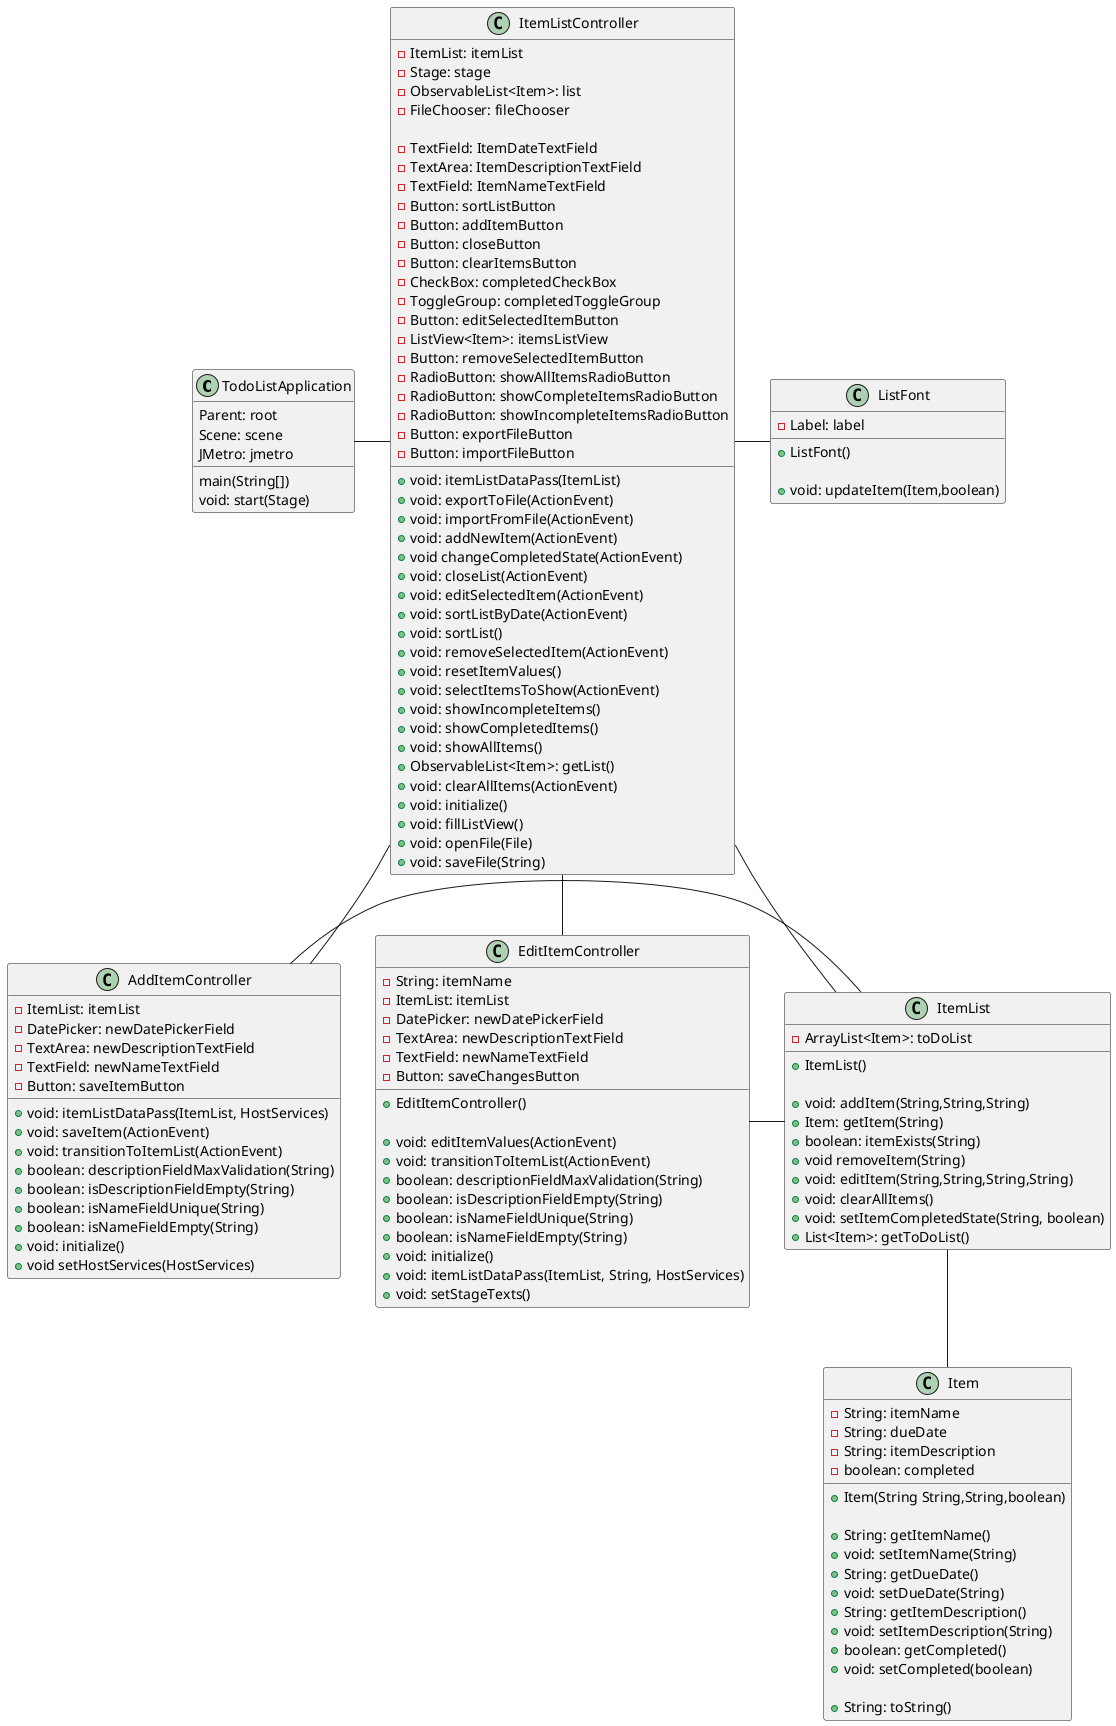 @startuml

TodoListApplication -right- ItemListController
ItemListController -- AddItemController
ItemListController -- EditItemController
ItemListController -- ItemList
AddItemController -right- ItemList
EditItemController -right- ItemList
ItemList -- Item
ItemListController -right- ListFont

class TodoListApplication {
    main(String[])
    void: start(Stage)
    Parent: root
    Scene: scene
    JMetro: jmetro
}

class ItemList {

-ArrayList<Item>: toDoList

+ItemList()

+void: addItem(String,String,String)
+Item: getItem(String)
+boolean: itemExists(String)
+void removeItem(String)
+void: editItem(String,String,String,String)
+void: clearAllItems()
+void: setItemCompletedState(String, boolean)
+List<Item>: getToDoList()

}

class Item {
-String: itemName
-String: dueDate
-String: itemDescription
-boolean: completed

+Item(String String,String,boolean)

+String: getItemName()
+void: setItemName(String)
+String: getDueDate()
+void: setDueDate(String)
+String: getItemDescription()
+void: setItemDescription(String)
+boolean: getCompleted()
+void: setCompleted(boolean)

+String: toString()
}

class ItemListController {
-ItemList: itemList
-Stage: stage
-ObservableList<Item>: list
-FileChooser: fileChooser

-TextField: ItemDateTextField
-TextArea: ItemDescriptionTextField
-TextField: ItemNameTextField
-Button: sortListButton
-Button: addItemButton
-Button: closeButton
-Button: clearItemsButton
-CheckBox: completedCheckBox
-ToggleGroup: completedToggleGroup
-Button: editSelectedItemButton
-ListView<Item>: itemsListView
-Button: removeSelectedItemButton
-RadioButton: showAllItemsRadioButton
-RadioButton: showCompleteItemsRadioButton
-RadioButton: showIncompleteItemsRadioButton
-Button: exportFileButton
-Button: importFileButton

+void: itemListDataPass(ItemList)
+void: exportToFile(ActionEvent)
+void: importFromFile(ActionEvent)
+void: addNewItem(ActionEvent)
+void changeCompletedState(ActionEvent)
+void: closeList(ActionEvent)
+void: editSelectedItem(ActionEvent)
+void: sortListByDate(ActionEvent)
+void: sortList()
+void: removeSelectedItem(ActionEvent)
+void: resetItemValues()
+void: selectItemsToShow(ActionEvent)
+void: showIncompleteItems()
+void: showCompletedItems()
+void: showAllItems()
+ObservableList<Item>: getList()
+void: clearAllItems(ActionEvent)
+void: initialize()
+void: fillListView()
+void: openFile(File)
+void: saveFile(String)
}

class AddItemController {
-ItemList: itemList
-DatePicker: newDatePickerField
-TextArea: newDescriptionTextField
-TextField: newNameTextField
-Button: saveItemButton

+void: itemListDataPass(ItemList, HostServices)
+void: saveItem(ActionEvent)
+void: transitionToItemList(ActionEvent)
+boolean: descriptionFieldMaxValidation(String)
+boolean: isDescriptionFieldEmpty(String)
+boolean: isNameFieldUnique(String)
+boolean: isNameFieldEmpty(String)
+void: initialize()
+void setHostServices(HostServices)
}

class EditItemController {
-String: itemName
-ItemList: itemList
-DatePicker: newDatePickerField
-TextArea: newDescriptionTextField
-TextField: newNameTextField
-Button: saveChangesButton

+EditItemController()

+void: editItemValues(ActionEvent)
+void: transitionToItemList(ActionEvent)
+boolean: descriptionFieldMaxValidation(String)
+boolean: isDescriptionFieldEmpty(String)
+boolean: isNameFieldUnique(String)
+boolean: isNameFieldEmpty(String)
+void: initialize()
+void: itemListDataPass(ItemList, String, HostServices)
+void: setStageTexts()
}

class ListFont {
-Label: label

+ListFont()

+void: updateItem(Item,boolean)
}

@enduml